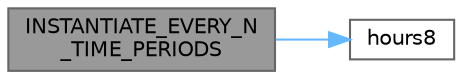 digraph "INSTANTIATE_EVERY_N_TIME_PERIODS"
{
 // LATEX_PDF_SIZE
  bgcolor="transparent";
  edge [fontname=Helvetica,fontsize=10,labelfontname=Helvetica,labelfontsize=10];
  node [fontname=Helvetica,fontsize=10,shape=box,height=0.2,width=0.4];
  rankdir="LR";
  Node1 [id="Node000001",label="INSTANTIATE_EVERY_N\l_TIME_PERIODS",height=0.2,width=0.4,color="gray40", fillcolor="grey60", style="filled", fontcolor="black",tooltip="Create the CEveryNHours class for hours intervals."];
  Node1 -> Node2 [id="edge1_Node000001_Node000002",color="steelblue1",style="solid",tooltip=" "];
  Node2 [id="Node000002",label="hours8",height=0.2,width=0.4,color="grey40", fillcolor="white", style="filled",URL="$d5/df2/group___timekeeping_ga837f5a688998f3340994613944e47d41.html#ga837f5a688998f3340994613944e47d41",tooltip="Return the current hours since boot in an 8-bit value."];
}
